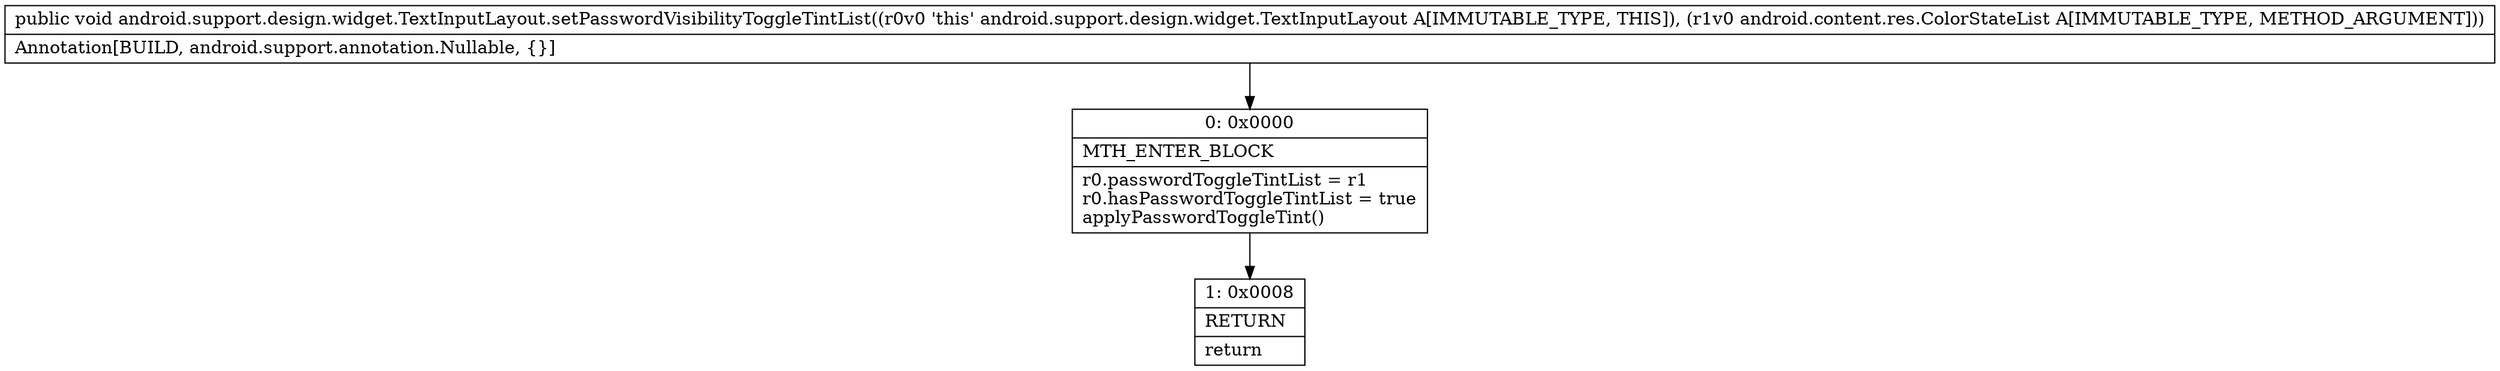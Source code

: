 digraph "CFG forandroid.support.design.widget.TextInputLayout.setPasswordVisibilityToggleTintList(Landroid\/content\/res\/ColorStateList;)V" {
Node_0 [shape=record,label="{0\:\ 0x0000|MTH_ENTER_BLOCK\l|r0.passwordToggleTintList = r1\lr0.hasPasswordToggleTintList = true\lapplyPasswordToggleTint()\l}"];
Node_1 [shape=record,label="{1\:\ 0x0008|RETURN\l|return\l}"];
MethodNode[shape=record,label="{public void android.support.design.widget.TextInputLayout.setPasswordVisibilityToggleTintList((r0v0 'this' android.support.design.widget.TextInputLayout A[IMMUTABLE_TYPE, THIS]), (r1v0 android.content.res.ColorStateList A[IMMUTABLE_TYPE, METHOD_ARGUMENT]))  | Annotation[BUILD, android.support.annotation.Nullable, \{\}]\l}"];
MethodNode -> Node_0;
Node_0 -> Node_1;
}

